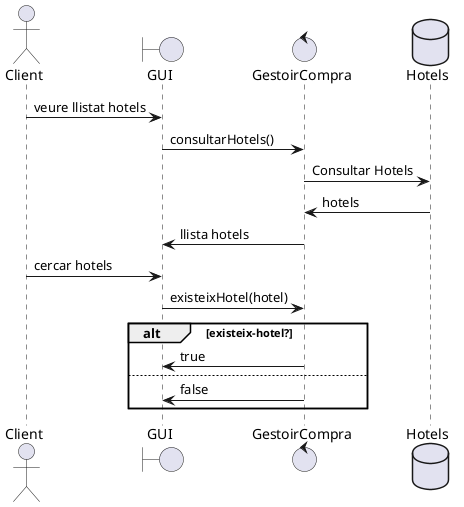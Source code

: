 @startuml
'https://plantuml.com/sequence-diagram

actor Client as c
boundary GUI as ui
control GestoirCompra as gc
database Hotels as H


c -> ui : veure llistat hotels
ui -> gc : consultarHotels()
gc -> H : Consultar Hotels
H -> gc : hotels
gc -> ui : llista hotels
c -> ui : cercar hotels
ui -> gc : existeixHotel(hotel)
alt existeix-hotel?
    gc -> ui : true
else
    gc -> ui: false
end

@enduml